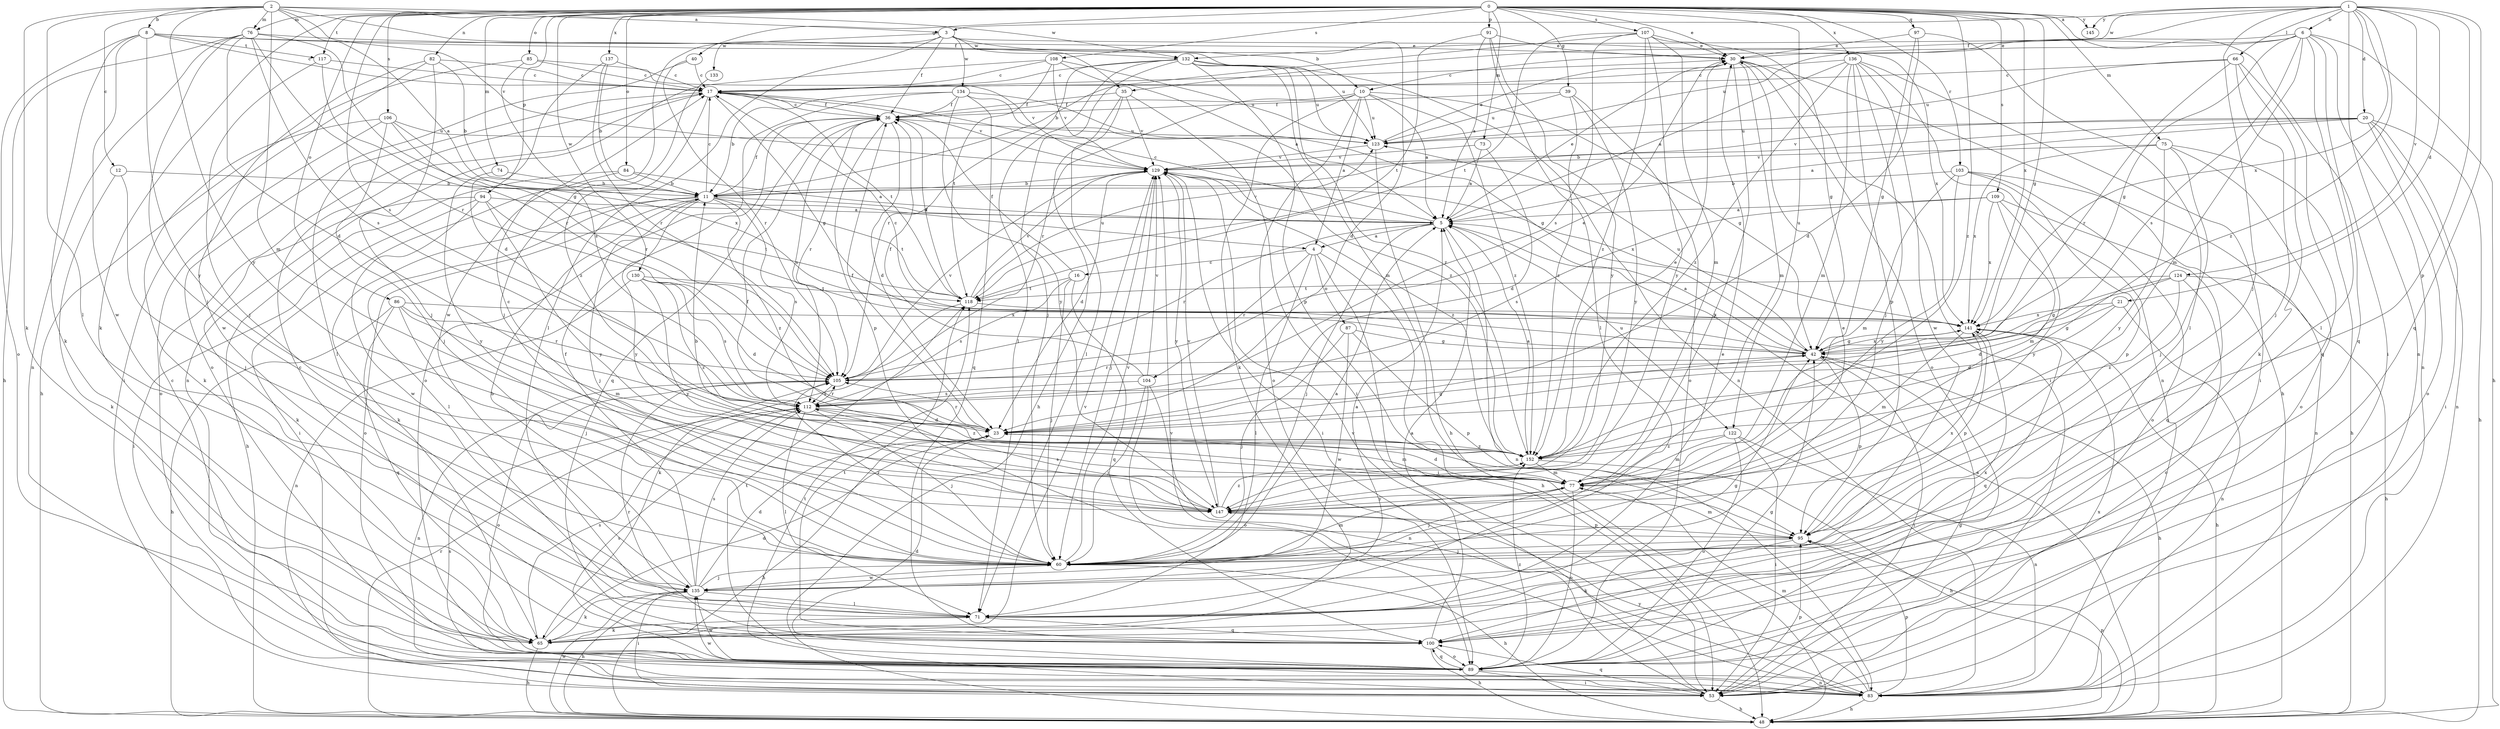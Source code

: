 strict digraph  {
0;
1;
2;
3;
4;
5;
6;
8;
10;
11;
12;
16;
17;
20;
21;
23;
30;
35;
36;
39;
40;
42;
48;
53;
60;
65;
66;
71;
73;
74;
75;
76;
77;
82;
83;
84;
85;
86;
87;
89;
91;
94;
95;
97;
100;
103;
104;
105;
106;
107;
108;
109;
112;
117;
118;
122;
123;
124;
129;
130;
132;
133;
134;
135;
136;
137;
141;
145;
147;
152;
0 -> 30  [label=e];
0 -> 39  [label=g];
0 -> 40  [label=g];
0 -> 42  [label=g];
0 -> 53  [label=i];
0 -> 65  [label=k];
0 -> 73  [label=m];
0 -> 74  [label=m];
0 -> 75  [label=m];
0 -> 76  [label=m];
0 -> 82  [label=n];
0 -> 84  [label=o];
0 -> 85  [label=o];
0 -> 86  [label=o];
0 -> 91  [label=p];
0 -> 94  [label=p];
0 -> 97  [label=q];
0 -> 103  [label=r];
0 -> 106  [label=s];
0 -> 107  [label=s];
0 -> 108  [label=s];
0 -> 109  [label=s];
0 -> 112  [label=s];
0 -> 117  [label=t];
0 -> 122  [label=u];
0 -> 130  [label=w];
0 -> 136  [label=x];
0 -> 137  [label=x];
0 -> 141  [label=x];
0 -> 145  [label=y];
0 -> 152  [label=z];
1 -> 3  [label=a];
1 -> 6  [label=b];
1 -> 20  [label=d];
1 -> 21  [label=d];
1 -> 35  [label=f];
1 -> 60  [label=j];
1 -> 66  [label=l];
1 -> 83  [label=n];
1 -> 95  [label=p];
1 -> 100  [label=q];
1 -> 124  [label=v];
1 -> 132  [label=w];
1 -> 141  [label=x];
1 -> 145  [label=y];
1 -> 152  [label=z];
2 -> 3  [label=a];
2 -> 4  [label=a];
2 -> 8  [label=b];
2 -> 12  [label=c];
2 -> 35  [label=f];
2 -> 65  [label=k];
2 -> 71  [label=l];
2 -> 76  [label=m];
2 -> 77  [label=m];
2 -> 129  [label=v];
2 -> 132  [label=w];
2 -> 147  [label=y];
3 -> 23  [label=d];
3 -> 36  [label=f];
3 -> 71  [label=l];
3 -> 132  [label=w];
3 -> 133  [label=w];
3 -> 134  [label=w];
3 -> 135  [label=w];
3 -> 141  [label=x];
4 -> 16  [label=c];
4 -> 48  [label=h];
4 -> 53  [label=i];
4 -> 71  [label=l];
4 -> 87  [label=o];
4 -> 104  [label=r];
5 -> 4  [label=a];
5 -> 17  [label=c];
5 -> 30  [label=e];
5 -> 60  [label=j];
5 -> 83  [label=n];
5 -> 105  [label=r];
5 -> 122  [label=u];
5 -> 129  [label=v];
6 -> 10  [label=b];
6 -> 30  [label=e];
6 -> 42  [label=g];
6 -> 48  [label=h];
6 -> 71  [label=l];
6 -> 77  [label=m];
6 -> 83  [label=n];
6 -> 100  [label=q];
6 -> 112  [label=s];
6 -> 123  [label=u];
8 -> 10  [label=b];
8 -> 17  [label=c];
8 -> 65  [label=k];
8 -> 89  [label=o];
8 -> 117  [label=t];
8 -> 123  [label=u];
8 -> 135  [label=w];
8 -> 147  [label=y];
10 -> 4  [label=a];
10 -> 5  [label=a];
10 -> 36  [label=f];
10 -> 42  [label=g];
10 -> 65  [label=k];
10 -> 89  [label=o];
10 -> 105  [label=r];
10 -> 123  [label=u];
10 -> 152  [label=z];
11 -> 5  [label=a];
11 -> 17  [label=c];
11 -> 36  [label=f];
11 -> 60  [label=j];
11 -> 65  [label=k];
11 -> 71  [label=l];
11 -> 89  [label=o];
11 -> 112  [label=s];
11 -> 118  [label=t];
11 -> 147  [label=y];
11 -> 152  [label=z];
12 -> 11  [label=b];
12 -> 60  [label=j];
12 -> 65  [label=k];
16 -> 36  [label=f];
16 -> 60  [label=j];
16 -> 100  [label=q];
16 -> 112  [label=s];
16 -> 118  [label=t];
17 -> 36  [label=f];
17 -> 42  [label=g];
17 -> 71  [label=l];
17 -> 118  [label=t];
17 -> 129  [label=v];
17 -> 152  [label=z];
20 -> 5  [label=a];
20 -> 11  [label=b];
20 -> 48  [label=h];
20 -> 53  [label=i];
20 -> 83  [label=n];
20 -> 89  [label=o];
20 -> 123  [label=u];
20 -> 129  [label=v];
21 -> 23  [label=d];
21 -> 42  [label=g];
21 -> 83  [label=n];
21 -> 141  [label=x];
23 -> 36  [label=f];
23 -> 42  [label=g];
23 -> 48  [label=h];
23 -> 77  [label=m];
23 -> 105  [label=r];
23 -> 152  [label=z];
30 -> 17  [label=c];
30 -> 48  [label=h];
30 -> 53  [label=i];
30 -> 60  [label=j];
30 -> 77  [label=m];
30 -> 89  [label=o];
35 -> 36  [label=f];
35 -> 48  [label=h];
35 -> 53  [label=i];
35 -> 71  [label=l];
35 -> 129  [label=v];
36 -> 17  [label=c];
36 -> 23  [label=d];
36 -> 95  [label=p];
36 -> 100  [label=q];
36 -> 105  [label=r];
36 -> 112  [label=s];
36 -> 123  [label=u];
39 -> 36  [label=f];
39 -> 89  [label=o];
39 -> 123  [label=u];
39 -> 147  [label=y];
39 -> 152  [label=z];
40 -> 17  [label=c];
40 -> 89  [label=o];
40 -> 105  [label=r];
42 -> 5  [label=a];
42 -> 17  [label=c];
42 -> 48  [label=h];
42 -> 53  [label=i];
42 -> 95  [label=p];
42 -> 105  [label=r];
42 -> 123  [label=u];
42 -> 141  [label=x];
48 -> 5  [label=a];
48 -> 95  [label=p];
48 -> 105  [label=r];
48 -> 135  [label=w];
53 -> 42  [label=g];
53 -> 48  [label=h];
53 -> 95  [label=p];
53 -> 100  [label=q];
53 -> 118  [label=t];
53 -> 129  [label=v];
53 -> 141  [label=x];
60 -> 5  [label=a];
60 -> 48  [label=h];
60 -> 77  [label=m];
60 -> 105  [label=r];
60 -> 129  [label=v];
60 -> 135  [label=w];
65 -> 23  [label=d];
65 -> 30  [label=e];
65 -> 48  [label=h];
65 -> 112  [label=s];
65 -> 129  [label=v];
66 -> 17  [label=c];
66 -> 60  [label=j];
66 -> 65  [label=k];
66 -> 100  [label=q];
66 -> 105  [label=r];
66 -> 123  [label=u];
71 -> 42  [label=g];
71 -> 65  [label=k];
71 -> 100  [label=q];
71 -> 141  [label=x];
73 -> 5  [label=a];
73 -> 23  [label=d];
73 -> 129  [label=v];
74 -> 11  [label=b];
74 -> 147  [label=y];
75 -> 48  [label=h];
75 -> 60  [label=j];
75 -> 89  [label=o];
75 -> 129  [label=v];
75 -> 141  [label=x];
75 -> 147  [label=y];
76 -> 23  [label=d];
76 -> 30  [label=e];
76 -> 42  [label=g];
76 -> 48  [label=h];
76 -> 60  [label=j];
76 -> 83  [label=n];
76 -> 105  [label=r];
76 -> 112  [label=s];
77 -> 11  [label=b];
77 -> 23  [label=d];
77 -> 36  [label=f];
77 -> 60  [label=j];
77 -> 89  [label=o];
77 -> 147  [label=y];
82 -> 11  [label=b];
82 -> 17  [label=c];
82 -> 53  [label=i];
82 -> 60  [label=j];
82 -> 135  [label=w];
83 -> 48  [label=h];
83 -> 77  [label=m];
83 -> 95  [label=p];
83 -> 112  [label=s];
83 -> 129  [label=v];
83 -> 135  [label=w];
83 -> 147  [label=y];
84 -> 5  [label=a];
84 -> 11  [label=b];
84 -> 48  [label=h];
84 -> 53  [label=i];
85 -> 17  [label=c];
85 -> 48  [label=h];
85 -> 112  [label=s];
85 -> 129  [label=v];
86 -> 48  [label=h];
86 -> 60  [label=j];
86 -> 77  [label=m];
86 -> 100  [label=q];
86 -> 105  [label=r];
86 -> 141  [label=x];
87 -> 42  [label=g];
87 -> 60  [label=j];
87 -> 95  [label=p];
87 -> 135  [label=w];
89 -> 17  [label=c];
89 -> 23  [label=d];
89 -> 42  [label=g];
89 -> 53  [label=i];
89 -> 83  [label=n];
89 -> 100  [label=q];
89 -> 112  [label=s];
89 -> 118  [label=t];
89 -> 135  [label=w];
89 -> 152  [label=z];
91 -> 5  [label=a];
91 -> 30  [label=e];
91 -> 71  [label=l];
91 -> 118  [label=t];
91 -> 147  [label=y];
94 -> 5  [label=a];
94 -> 53  [label=i];
94 -> 65  [label=k];
94 -> 118  [label=t];
94 -> 135  [label=w];
94 -> 147  [label=y];
95 -> 60  [label=j];
95 -> 65  [label=k];
95 -> 77  [label=m];
95 -> 141  [label=x];
97 -> 23  [label=d];
97 -> 30  [label=e];
97 -> 42  [label=g];
97 -> 71  [label=l];
100 -> 5  [label=a];
100 -> 17  [label=c];
100 -> 48  [label=h];
100 -> 89  [label=o];
100 -> 105  [label=r];
100 -> 118  [label=t];
103 -> 11  [label=b];
103 -> 77  [label=m];
103 -> 83  [label=n];
103 -> 89  [label=o];
103 -> 95  [label=p];
103 -> 147  [label=y];
104 -> 36  [label=f];
104 -> 60  [label=j];
104 -> 83  [label=n];
104 -> 89  [label=o];
104 -> 112  [label=s];
104 -> 129  [label=v];
105 -> 30  [label=e];
105 -> 83  [label=n];
105 -> 89  [label=o];
105 -> 112  [label=s];
105 -> 129  [label=v];
106 -> 60  [label=j];
106 -> 65  [label=k];
106 -> 89  [label=o];
106 -> 105  [label=r];
106 -> 123  [label=u];
106 -> 141  [label=x];
107 -> 11  [label=b];
107 -> 30  [label=e];
107 -> 42  [label=g];
107 -> 77  [label=m];
107 -> 112  [label=s];
107 -> 118  [label=t];
107 -> 147  [label=y];
107 -> 152  [label=z];
108 -> 5  [label=a];
108 -> 17  [label=c];
108 -> 83  [label=n];
108 -> 118  [label=t];
108 -> 123  [label=u];
108 -> 129  [label=v];
109 -> 5  [label=a];
109 -> 77  [label=m];
109 -> 100  [label=q];
109 -> 112  [label=s];
109 -> 141  [label=x];
109 -> 147  [label=y];
112 -> 23  [label=d];
112 -> 60  [label=j];
112 -> 71  [label=l];
112 -> 105  [label=r];
112 -> 152  [label=z];
117 -> 17  [label=c];
117 -> 60  [label=j];
117 -> 105  [label=r];
118 -> 36  [label=f];
118 -> 65  [label=k];
118 -> 123  [label=u];
118 -> 129  [label=v];
118 -> 141  [label=x];
122 -> 53  [label=i];
122 -> 77  [label=m];
122 -> 83  [label=n];
122 -> 89  [label=o];
122 -> 152  [label=z];
123 -> 30  [label=e];
123 -> 48  [label=h];
123 -> 129  [label=v];
124 -> 23  [label=d];
124 -> 42  [label=g];
124 -> 48  [label=h];
124 -> 89  [label=o];
124 -> 118  [label=t];
124 -> 152  [label=z];
129 -> 11  [label=b];
129 -> 23  [label=d];
129 -> 53  [label=i];
129 -> 60  [label=j];
129 -> 141  [label=x];
129 -> 147  [label=y];
129 -> 152  [label=z];
130 -> 23  [label=d];
130 -> 83  [label=n];
130 -> 112  [label=s];
130 -> 118  [label=t];
130 -> 147  [label=y];
130 -> 152  [label=z];
132 -> 17  [label=c];
132 -> 60  [label=j];
132 -> 71  [label=l];
132 -> 77  [label=m];
132 -> 83  [label=n];
132 -> 95  [label=p];
132 -> 105  [label=r];
132 -> 123  [label=u];
132 -> 152  [label=z];
133 -> 60  [label=j];
134 -> 11  [label=b];
134 -> 36  [label=f];
134 -> 42  [label=g];
134 -> 89  [label=o];
134 -> 100  [label=q];
134 -> 147  [label=y];
134 -> 152  [label=z];
135 -> 5  [label=a];
135 -> 11  [label=b];
135 -> 23  [label=d];
135 -> 30  [label=e];
135 -> 36  [label=f];
135 -> 48  [label=h];
135 -> 53  [label=i];
135 -> 60  [label=j];
135 -> 65  [label=k];
135 -> 71  [label=l];
135 -> 112  [label=s];
136 -> 5  [label=a];
136 -> 17  [label=c];
136 -> 53  [label=i];
136 -> 60  [label=j];
136 -> 77  [label=m];
136 -> 83  [label=n];
136 -> 95  [label=p];
136 -> 135  [label=w];
136 -> 152  [label=z];
137 -> 11  [label=b];
137 -> 17  [label=c];
137 -> 23  [label=d];
137 -> 105  [label=r];
141 -> 42  [label=g];
141 -> 48  [label=h];
141 -> 77  [label=m];
141 -> 95  [label=p];
141 -> 100  [label=q];
147 -> 17  [label=c];
147 -> 95  [label=p];
147 -> 112  [label=s];
147 -> 129  [label=v];
147 -> 152  [label=z];
152 -> 5  [label=a];
152 -> 30  [label=e];
152 -> 48  [label=h];
152 -> 77  [label=m];
}
